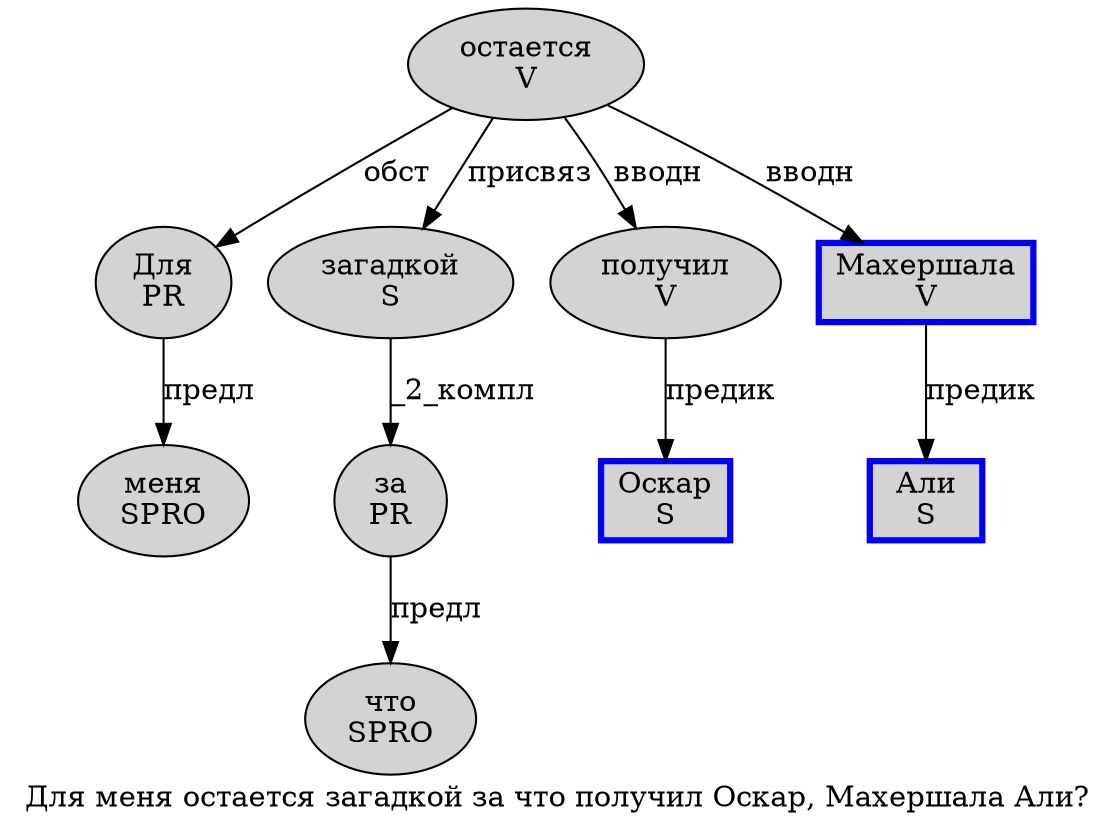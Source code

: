 digraph SENTENCE_4358 {
	graph [label="Для меня остается загадкой за что получил Оскар, Махершала Али?"]
	node [style=filled]
		0 [label="Для
PR" color="" fillcolor=lightgray penwidth=1 shape=ellipse]
		1 [label="меня
SPRO" color="" fillcolor=lightgray penwidth=1 shape=ellipse]
		2 [label="остается
V" color="" fillcolor=lightgray penwidth=1 shape=ellipse]
		3 [label="загадкой
S" color="" fillcolor=lightgray penwidth=1 shape=ellipse]
		4 [label="за
PR" color="" fillcolor=lightgray penwidth=1 shape=ellipse]
		5 [label="что
SPRO" color="" fillcolor=lightgray penwidth=1 shape=ellipse]
		6 [label="получил
V" color="" fillcolor=lightgray penwidth=1 shape=ellipse]
		7 [label="Оскар
S" color=blue fillcolor=lightgray penwidth=3 shape=box]
		9 [label="Махершала
V" color=blue fillcolor=lightgray penwidth=3 shape=box]
		10 [label="Али
S" color=blue fillcolor=lightgray penwidth=3 shape=box]
			3 -> 4 [label="_2_компл"]
			4 -> 5 [label="предл"]
			2 -> 0 [label="обст"]
			2 -> 3 [label="присвяз"]
			2 -> 6 [label="вводн"]
			2 -> 9 [label="вводн"]
			0 -> 1 [label="предл"]
			9 -> 10 [label="предик"]
			6 -> 7 [label="предик"]
}
